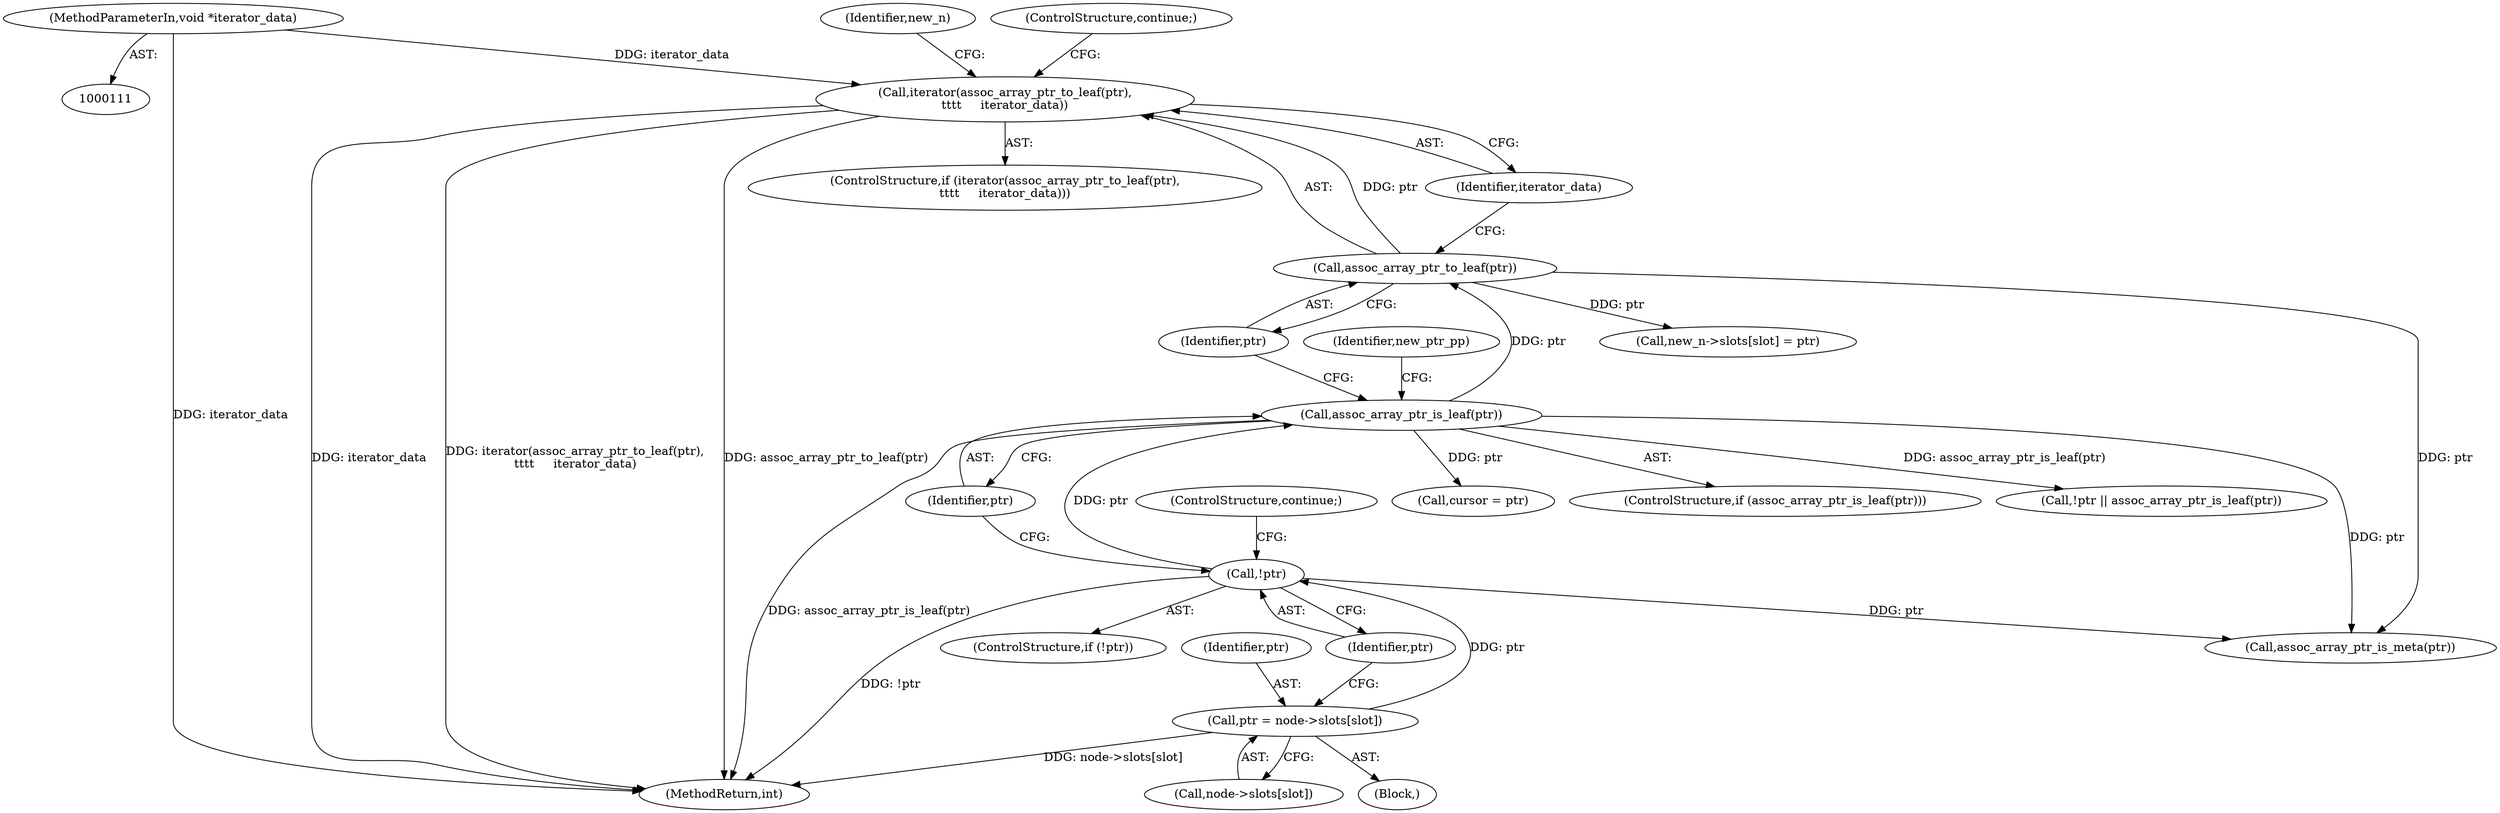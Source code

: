 digraph "0_linux_95389b08d93d5c06ec63ab49bd732b0069b7c35e@pointer" {
"1000348" [label="(Call,iterator(assoc_array_ptr_to_leaf(ptr),\n\t\t\t\t     iterator_data))"];
"1000349" [label="(Call,assoc_array_ptr_to_leaf(ptr))"];
"1000344" [label="(Call,assoc_array_ptr_is_leaf(ptr))"];
"1000340" [label="(Call,!ptr)"];
"1000332" [label="(Call,ptr = node->slots[slot])"];
"1000115" [label="(MethodParameterIn,void *iterator_data)"];
"1000361" [label="(Identifier,new_ptr_pp)"];
"1000878" [label="(MethodReturn,int)"];
"1000610" [label="(Call,assoc_array_ptr_is_meta(ptr))"];
"1000359" [label="(ControlStructure,continue;)"];
"1000348" [label="(Call,iterator(assoc_array_ptr_to_leaf(ptr),\n\t\t\t\t     iterator_data))"];
"1000368" [label="(Call,cursor = ptr)"];
"1000343" [label="(ControlStructure,if (assoc_array_ptr_is_leaf(ptr)))"];
"1000342" [label="(ControlStructure,continue;)"];
"1000115" [label="(MethodParameterIn,void *iterator_data)"];
"1000333" [label="(Identifier,ptr)"];
"1000344" [label="(Call,assoc_array_ptr_is_leaf(ptr))"];
"1000442" [label="(Call,!ptr || assoc_array_ptr_is_leaf(ptr))"];
"1000341" [label="(Identifier,ptr)"];
"1000345" [label="(Identifier,ptr)"];
"1000351" [label="(Identifier,iterator_data)"];
"1000332" [label="(Call,ptr = node->slots[slot])"];
"1000352" [label="(Call,new_n->slots[slot] = ptr)"];
"1000331" [label="(Block,)"];
"1000349" [label="(Call,assoc_array_ptr_to_leaf(ptr))"];
"1000350" [label="(Identifier,ptr)"];
"1000340" [label="(Call,!ptr)"];
"1000334" [label="(Call,node->slots[slot])"];
"1000355" [label="(Identifier,new_n)"];
"1000339" [label="(ControlStructure,if (!ptr))"];
"1000347" [label="(ControlStructure,if (iterator(assoc_array_ptr_to_leaf(ptr),\n\t\t\t\t     iterator_data)))"];
"1000348" -> "1000347"  [label="AST: "];
"1000348" -> "1000351"  [label="CFG: "];
"1000349" -> "1000348"  [label="AST: "];
"1000351" -> "1000348"  [label="AST: "];
"1000355" -> "1000348"  [label="CFG: "];
"1000359" -> "1000348"  [label="CFG: "];
"1000348" -> "1000878"  [label="DDG: assoc_array_ptr_to_leaf(ptr)"];
"1000348" -> "1000878"  [label="DDG: iterator_data"];
"1000348" -> "1000878"  [label="DDG: iterator(assoc_array_ptr_to_leaf(ptr),\n\t\t\t\t     iterator_data)"];
"1000349" -> "1000348"  [label="DDG: ptr"];
"1000115" -> "1000348"  [label="DDG: iterator_data"];
"1000349" -> "1000350"  [label="CFG: "];
"1000350" -> "1000349"  [label="AST: "];
"1000351" -> "1000349"  [label="CFG: "];
"1000344" -> "1000349"  [label="DDG: ptr"];
"1000349" -> "1000352"  [label="DDG: ptr"];
"1000349" -> "1000610"  [label="DDG: ptr"];
"1000344" -> "1000343"  [label="AST: "];
"1000344" -> "1000345"  [label="CFG: "];
"1000345" -> "1000344"  [label="AST: "];
"1000350" -> "1000344"  [label="CFG: "];
"1000361" -> "1000344"  [label="CFG: "];
"1000344" -> "1000878"  [label="DDG: assoc_array_ptr_is_leaf(ptr)"];
"1000340" -> "1000344"  [label="DDG: ptr"];
"1000344" -> "1000368"  [label="DDG: ptr"];
"1000344" -> "1000442"  [label="DDG: assoc_array_ptr_is_leaf(ptr)"];
"1000344" -> "1000610"  [label="DDG: ptr"];
"1000340" -> "1000339"  [label="AST: "];
"1000340" -> "1000341"  [label="CFG: "];
"1000341" -> "1000340"  [label="AST: "];
"1000342" -> "1000340"  [label="CFG: "];
"1000345" -> "1000340"  [label="CFG: "];
"1000340" -> "1000878"  [label="DDG: !ptr"];
"1000332" -> "1000340"  [label="DDG: ptr"];
"1000340" -> "1000610"  [label="DDG: ptr"];
"1000332" -> "1000331"  [label="AST: "];
"1000332" -> "1000334"  [label="CFG: "];
"1000333" -> "1000332"  [label="AST: "];
"1000334" -> "1000332"  [label="AST: "];
"1000341" -> "1000332"  [label="CFG: "];
"1000332" -> "1000878"  [label="DDG: node->slots[slot]"];
"1000115" -> "1000111"  [label="AST: "];
"1000115" -> "1000878"  [label="DDG: iterator_data"];
}

